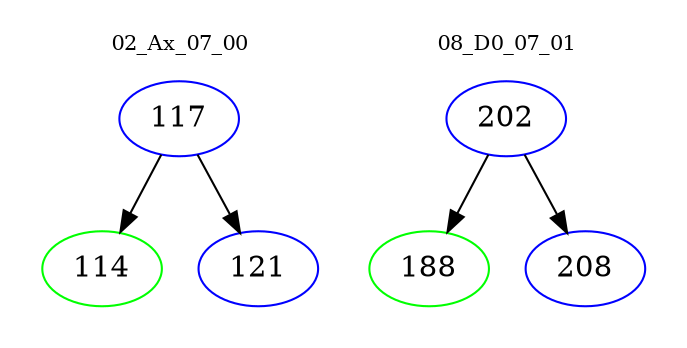 digraph{
subgraph cluster_0 {
color = white
label = "02_Ax_07_00";
fontsize=10;
T0_117 [label="117", color="blue"]
T0_117 -> T0_114 [color="black"]
T0_114 [label="114", color="green"]
T0_117 -> T0_121 [color="black"]
T0_121 [label="121", color="blue"]
}
subgraph cluster_1 {
color = white
label = "08_D0_07_01";
fontsize=10;
T1_202 [label="202", color="blue"]
T1_202 -> T1_188 [color="black"]
T1_188 [label="188", color="green"]
T1_202 -> T1_208 [color="black"]
T1_208 [label="208", color="blue"]
}
}
